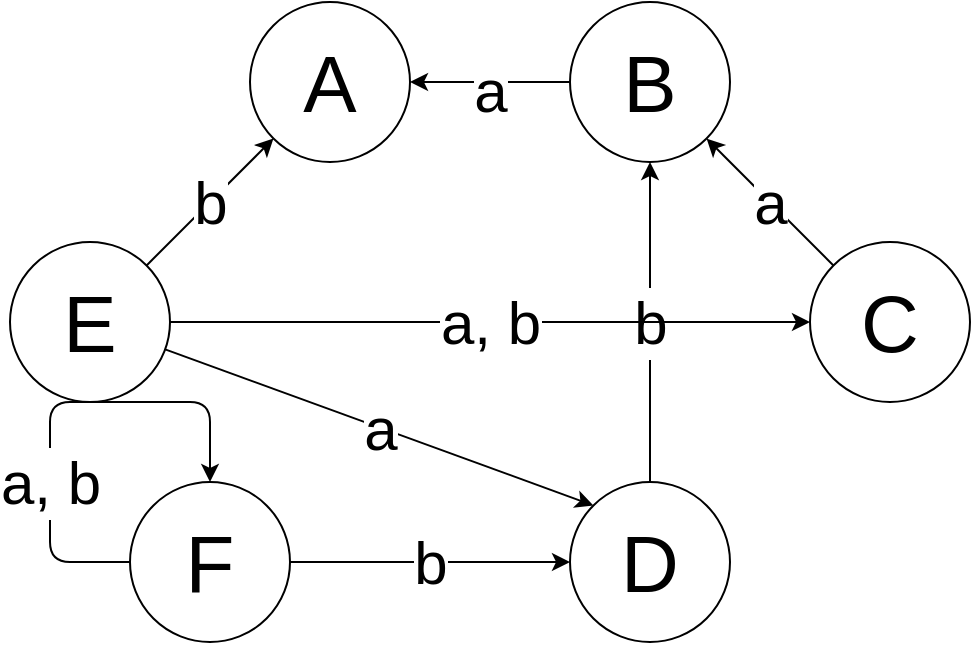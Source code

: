 <mxfile>
    <diagram id="5rfDOxL9jB__4MCnU-vs" name="Graf">
        <mxGraphModel dx="908" dy="987" grid="1" gridSize="10" guides="1" tooltips="1" connect="1" arrows="1" fold="1" page="1" pageScale="1" pageWidth="850" pageHeight="1100" math="0" shadow="0">
            <root>
                <mxCell id="0"/>
                <mxCell id="1" parent="0"/>
                <mxCell id="2" value="&lt;font style=&quot;font-size: 40px&quot;&gt;A&lt;/font&gt;" style="ellipse;whiteSpace=wrap;html=1;aspect=fixed;" parent="1" vertex="1">
                    <mxGeometry x="160" y="120" width="80" height="80" as="geometry"/>
                </mxCell>
                <mxCell id="7" value="&lt;font style=&quot;font-size: 30px&quot;&gt;a&lt;/font&gt;" style="edgeStyle=none;html=1;entryX=1;entryY=0.5;entryDx=0;entryDy=0;fontSize=40;" parent="1" source="3" target="2" edge="1">
                    <mxGeometry relative="1" as="geometry"/>
                </mxCell>
                <mxCell id="3" value="&lt;font style=&quot;font-size: 40px&quot;&gt;B&lt;/font&gt;" style="ellipse;whiteSpace=wrap;html=1;aspect=fixed;" parent="1" vertex="1">
                    <mxGeometry x="320" y="120" width="80" height="80" as="geometry"/>
                </mxCell>
                <mxCell id="9" value="a" style="edgeStyle=none;html=1;exitX=0;exitY=0;exitDx=0;exitDy=0;entryX=1;entryY=1;entryDx=0;entryDy=0;fontSize=30;" parent="1" source="4" target="3" edge="1">
                    <mxGeometry relative="1" as="geometry"/>
                </mxCell>
                <mxCell id="4" value="&lt;font style=&quot;font-size: 40px&quot;&gt;C&lt;/font&gt;" style="ellipse;whiteSpace=wrap;html=1;aspect=fixed;" parent="1" vertex="1">
                    <mxGeometry x="440" y="240" width="80" height="80" as="geometry"/>
                </mxCell>
                <mxCell id="10" value="b" style="edgeStyle=none;html=1;exitX=0.5;exitY=0;exitDx=0;exitDy=0;entryX=0.5;entryY=1;entryDx=0;entryDy=0;fontSize=30;" parent="1" source="5" target="3" edge="1">
                    <mxGeometry relative="1" as="geometry"/>
                </mxCell>
                <mxCell id="5" value="&lt;font style=&quot;font-size: 40px&quot;&gt;D&lt;/font&gt;" style="ellipse;whiteSpace=wrap;html=1;aspect=fixed;" parent="1" vertex="1">
                    <mxGeometry x="320" y="360" width="80" height="80" as="geometry"/>
                </mxCell>
                <mxCell id="11" value="b" style="edgeStyle=none;html=1;entryX=0;entryY=0.5;entryDx=0;entryDy=0;fontSize=30;" edge="1" parent="1" source="6" target="5">
                    <mxGeometry relative="1" as="geometry"/>
                </mxCell>
                <mxCell id="12" value="a, b" style="edgeStyle=none;html=1;fontSize=30;entryX=0.5;entryY=0;entryDx=0;entryDy=0;" edge="1" parent="1" source="6" target="6">
                    <mxGeometry x="-0.333" relative="1" as="geometry">
                        <mxPoint x="140" y="320" as="targetPoint"/>
                        <Array as="points">
                            <mxPoint x="60" y="400"/>
                            <mxPoint x="60" y="320"/>
                            <mxPoint x="140" y="320"/>
                        </Array>
                        <mxPoint as="offset"/>
                    </mxGeometry>
                </mxCell>
                <mxCell id="6" value="&lt;font style=&quot;font-size: 40px&quot;&gt;F&lt;/font&gt;" style="ellipse;whiteSpace=wrap;html=1;aspect=fixed;" parent="1" vertex="1">
                    <mxGeometry x="100" y="360" width="80" height="80" as="geometry"/>
                </mxCell>
                <mxCell id="14" value="b" style="edgeStyle=none;html=1;exitX=1;exitY=0;exitDx=0;exitDy=0;entryX=0;entryY=1;entryDx=0;entryDy=0;fontSize=30;" edge="1" parent="1" source="13" target="2">
                    <mxGeometry relative="1" as="geometry"/>
                </mxCell>
                <mxCell id="16" value="a, b" style="edgeStyle=none;html=1;entryX=0;entryY=0.5;entryDx=0;entryDy=0;fontSize=30;" edge="1" parent="1" source="13" target="4">
                    <mxGeometry relative="1" as="geometry"/>
                </mxCell>
                <mxCell id="17" value="a" style="edgeStyle=none;html=1;entryX=0;entryY=0;entryDx=0;entryDy=0;fontSize=30;" edge="1" parent="1" source="13" target="5">
                    <mxGeometry relative="1" as="geometry"/>
                </mxCell>
                <mxCell id="13" value="&lt;font style=&quot;font-size: 40px&quot;&gt;E&lt;/font&gt;" style="ellipse;whiteSpace=wrap;html=1;aspect=fixed;" vertex="1" parent="1">
                    <mxGeometry x="40" y="240" width="80" height="80" as="geometry"/>
                </mxCell>
            </root>
        </mxGraphModel>
    </diagram>
</mxfile>
